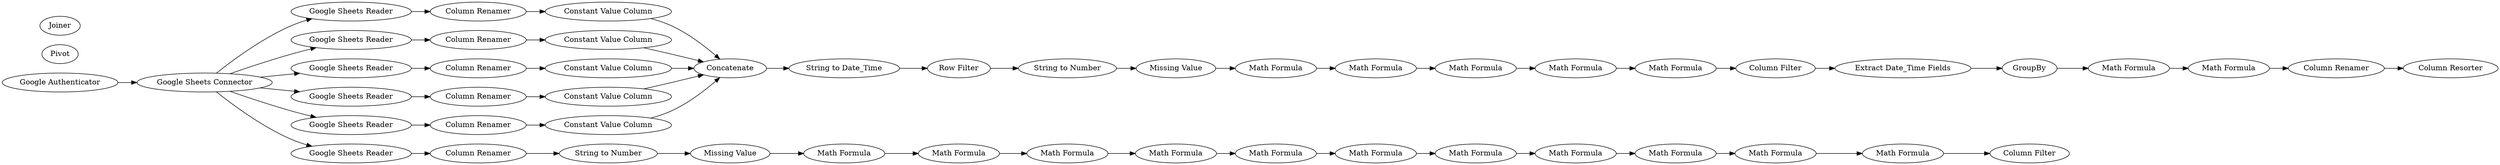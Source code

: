 digraph {
	3 [label="Google Authenticator"]
	10 [label="Google Sheets Connector"]
	11 [label="Google Sheets Reader"]
	13 [label="Column Renamer"]
	19 [label="Google Sheets Reader"]
	20 [label="Column Renamer"]
	33 [label="Google Sheets Reader"]
	34 [label="Column Renamer"]
	39 [label="Google Sheets Reader"]
	40 [label="Column Renamer"]
	47 [label="Google Sheets Reader"]
	48 [label="Column Renamer"]
	55 [label=Pivot]
	56 [label="Math Formula"]
	57 [label="Math Formula"]
	58 [label="Math Formula"]
	59 [label="Math Formula"]
	60 [label="Math Formula"]
	61 [label=Concatenate]
	63 [label="Column Filter"]
	65 [label="String to Date_Time"]
	66 [label="Row Filter"]
	67 [label="String to Number"]
	68 [label="Constant Value Column"]
	69 [label="Constant Value Column"]
	70 [label="Constant Value Column"]
	71 [label="Constant Value Column"]
	72 [label="Constant Value Column"]
	73 [label="Missing Value"]
	74 [label="Extract Date_Time Fields"]
	75 [label=GroupBy]
	76 [label="Math Formula"]
	77 [label="Math Formula"]
	78 [label="Column Renamer"]
	79 [label="Column Resorter"]
	80 [label="Google Sheets Reader"]
	81 [label="Column Filter"]
	82 [label="String to Number"]
	83 [label="Missing Value"]
	84 [label="Column Renamer"]
	85 [label="Math Formula"]
	86 [label="Math Formula"]
	87 [label="Math Formula"]
	88 [label="Math Formula"]
	89 [label="Math Formula"]
	90 [label="Math Formula"]
	91 [label="Math Formula"]
	92 [label="Math Formula"]
	93 [label="Math Formula"]
	94 [label="Math Formula"]
	95 [label="Math Formula"]
	96 [label=Joiner]
	3 -> 10
	10 -> 11
	10 -> 19
	10 -> 33
	10 -> 39
	10 -> 47
	10 -> 80
	11 -> 13
	13 -> 68
	19 -> 20
	20 -> 69
	33 -> 34
	34 -> 70
	39 -> 40
	40 -> 71
	47 -> 48
	48 -> 72
	56 -> 57
	57 -> 58
	58 -> 60
	59 -> 63
	60 -> 59
	61 -> 65
	63 -> 74
	65 -> 66
	66 -> 67
	67 -> 73
	68 -> 61
	69 -> 61
	70 -> 61
	71 -> 61
	72 -> 61
	73 -> 56
	74 -> 75
	75 -> 76
	76 -> 77
	77 -> 78
	78 -> 79
	80 -> 84
	82 -> 83
	83 -> 85
	84 -> 82
	85 -> 86
	86 -> 87
	87 -> 88
	88 -> 89
	89 -> 90
	90 -> 91
	91 -> 92
	92 -> 93
	93 -> 94
	94 -> 95
	95 -> 81
	rankdir=LR
}

